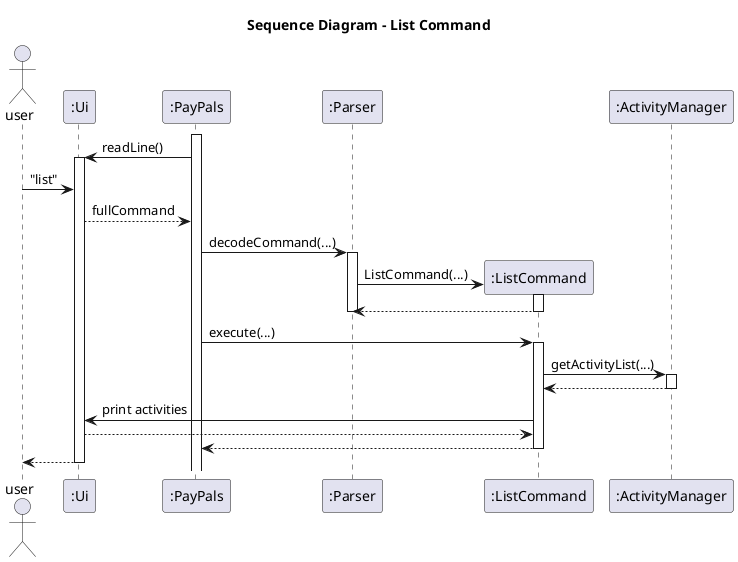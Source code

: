 @startuml
title Sequence Diagram - List Command
actor user

participant ":Ui" as ui
participant ":PayPals" as pp
participant ":Parser" as parser
participant ":ListCommand" as listCmd
participant ":ActivityManager" as mgr

activate pp
pp -> ui : readLine()
activate ui
user -> ui : "list"
ui --> pp : fullCommand

pp -> parser : decodeCommand(...)
activate parser
parser -> listCmd **: ListCommand(...)
activate listCmd
listCmd --> parser :
deactivate listCmd
deactivate parser

pp -> listCmd : execute(...)
activate listCmd
listCmd -> mgr : getActivityList(...)
activate mgr
mgr --> listCmd :
deactivate mgr

listCmd -> ui : print activities
ui --> listCmd :

listCmd --> pp
deactivate listCmd
ui --> user
deactivate ui
@enduml
